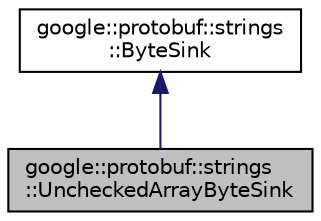 digraph "google::protobuf::strings::UncheckedArrayByteSink"
{
 // LATEX_PDF_SIZE
  edge [fontname="Helvetica",fontsize="10",labelfontname="Helvetica",labelfontsize="10"];
  node [fontname="Helvetica",fontsize="10",shape=record];
  Node1 [label="google::protobuf::strings\l::UncheckedArrayByteSink",height=0.2,width=0.4,color="black", fillcolor="grey75", style="filled", fontcolor="black",tooltip=" "];
  Node2 -> Node1 [dir="back",color="midnightblue",fontsize="10",style="solid",fontname="Helvetica"];
  Node2 [label="google::protobuf::strings\l::ByteSink",height=0.2,width=0.4,color="black", fillcolor="white", style="filled",URL="$classgoogle_1_1protobuf_1_1strings_1_1ByteSink.html",tooltip=" "];
}
